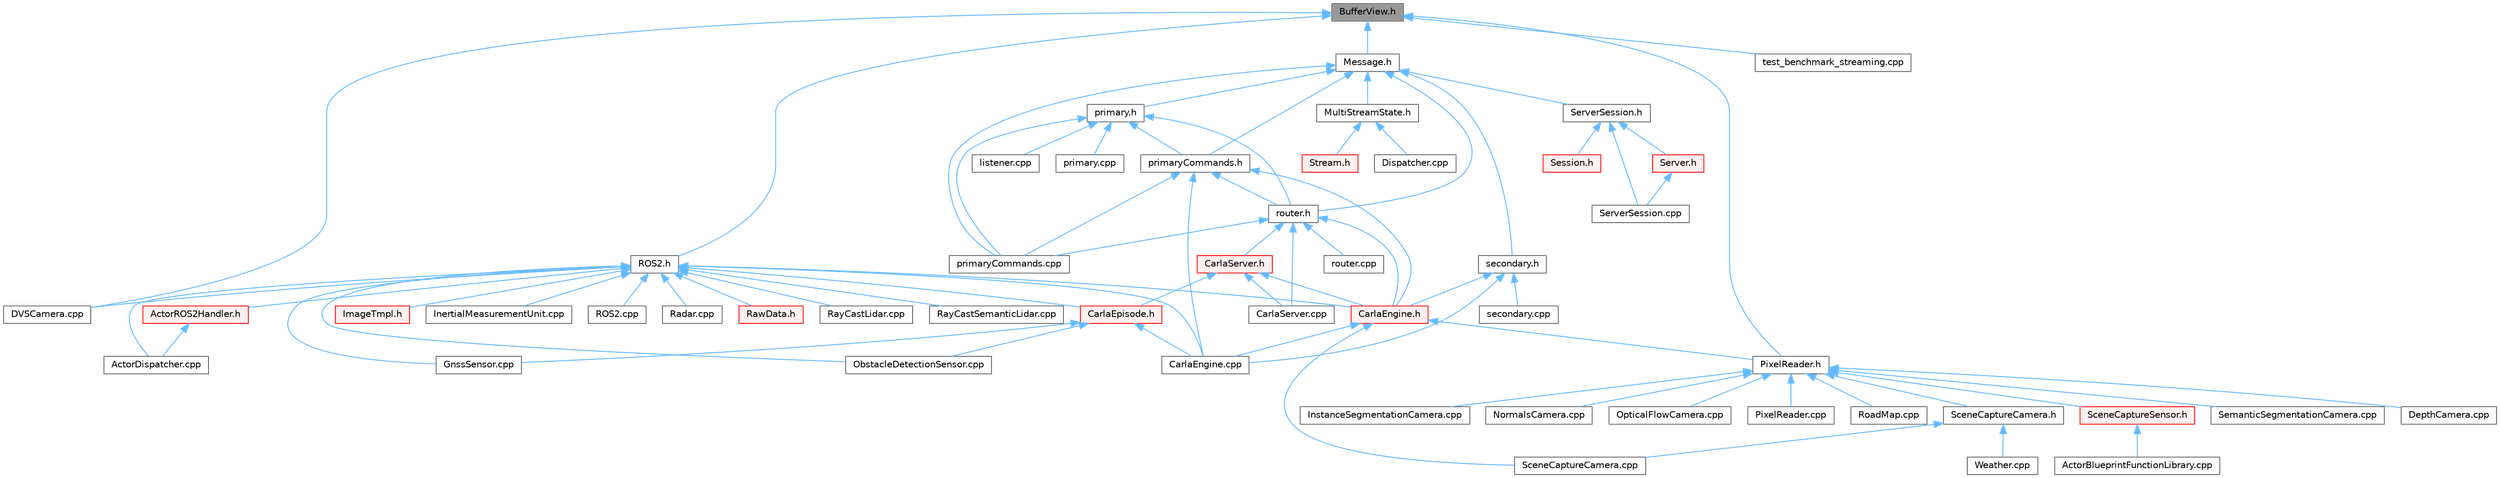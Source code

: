 digraph "BufferView.h"
{
 // INTERACTIVE_SVG=YES
 // LATEX_PDF_SIZE
  bgcolor="transparent";
  edge [fontname=Helvetica,fontsize=10,labelfontname=Helvetica,labelfontsize=10];
  node [fontname=Helvetica,fontsize=10,shape=box,height=0.2,width=0.4];
  Node1 [id="Node000001",label="BufferView.h",height=0.2,width=0.4,color="gray40", fillcolor="grey60", style="filled", fontcolor="black",tooltip=" "];
  Node1 -> Node2 [id="edge1_Node000001_Node000002",dir="back",color="steelblue1",style="solid",tooltip=" "];
  Node2 [id="Node000002",label="DVSCamera.cpp",height=0.2,width=0.4,color="grey40", fillcolor="white", style="filled",URL="$d9/d6e/DVSCamera_8cpp.html",tooltip=" "];
  Node1 -> Node3 [id="edge2_Node000001_Node000003",dir="back",color="steelblue1",style="solid",tooltip=" "];
  Node3 [id="Node000003",label="Message.h",height=0.2,width=0.4,color="grey40", fillcolor="white", style="filled",URL="$d5/dca/Message_8h.html",tooltip=" "];
  Node3 -> Node4 [id="edge3_Node000003_Node000004",dir="back",color="steelblue1",style="solid",tooltip=" "];
  Node4 [id="Node000004",label="MultiStreamState.h",height=0.2,width=0.4,color="grey40", fillcolor="white", style="filled",URL="$df/dc5/MultiStreamState_8h.html",tooltip=" "];
  Node4 -> Node5 [id="edge4_Node000004_Node000005",dir="back",color="steelblue1",style="solid",tooltip=" "];
  Node5 [id="Node000005",label="Dispatcher.cpp",height=0.2,width=0.4,color="grey40", fillcolor="white", style="filled",URL="$db/dd1/Dispatcher_8cpp.html",tooltip=" "];
  Node4 -> Node6 [id="edge5_Node000004_Node000006",dir="back",color="steelblue1",style="solid",tooltip=" "];
  Node6 [id="Node000006",label="Stream.h",height=0.2,width=0.4,color="red", fillcolor="#FFF0F0", style="filled",URL="$de/dd1/Stream_8h.html",tooltip=" "];
  Node3 -> Node130 [id="edge6_Node000003_Node000130",dir="back",color="steelblue1",style="solid",tooltip=" "];
  Node130 [id="Node000130",label="ServerSession.h",height=0.2,width=0.4,color="grey40", fillcolor="white", style="filled",URL="$da/da2/ServerSession_8h.html",tooltip=" "];
  Node130 -> Node131 [id="edge7_Node000130_Node000131",dir="back",color="steelblue1",style="solid",tooltip=" "];
  Node131 [id="Node000131",label="Server.h",height=0.2,width=0.4,color="red", fillcolor="#FFF0F0", style="filled",URL="$d4/d57/streaming_2detail_2tcp_2Server_8h.html",tooltip=" "];
  Node131 -> Node133 [id="edge8_Node000131_Node000133",dir="back",color="steelblue1",style="solid",tooltip=" "];
  Node133 [id="Node000133",label="ServerSession.cpp",height=0.2,width=0.4,color="grey40", fillcolor="white", style="filled",URL="$df/d1e/ServerSession_8cpp.html",tooltip=" "];
  Node130 -> Node133 [id="edge9_Node000130_Node000133",dir="back",color="steelblue1",style="solid",tooltip=" "];
  Node130 -> Node134 [id="edge10_Node000130_Node000134",dir="back",color="steelblue1",style="solid",tooltip=" "];
  Node134 [id="Node000134",label="Session.h",height=0.2,width=0.4,color="red", fillcolor="#FFF0F0", style="filled",URL="$d0/d53/Session_8h.html",tooltip=" "];
  Node3 -> Node137 [id="edge11_Node000003_Node000137",dir="back",color="steelblue1",style="solid",tooltip=" "];
  Node137 [id="Node000137",label="primary.h",height=0.2,width=0.4,color="grey40", fillcolor="white", style="filled",URL="$d8/d15/primary_8h.html",tooltip=" "];
  Node137 -> Node138 [id="edge12_Node000137_Node000138",dir="back",color="steelblue1",style="solid",tooltip=" "];
  Node138 [id="Node000138",label="listener.cpp",height=0.2,width=0.4,color="grey40", fillcolor="white", style="filled",URL="$dd/d8b/listener_8cpp.html",tooltip=" "];
  Node137 -> Node139 [id="edge13_Node000137_Node000139",dir="back",color="steelblue1",style="solid",tooltip=" "];
  Node139 [id="Node000139",label="primary.cpp",height=0.2,width=0.4,color="grey40", fillcolor="white", style="filled",URL="$df/d6a/primary_8cpp.html",tooltip=" "];
  Node137 -> Node140 [id="edge14_Node000137_Node000140",dir="back",color="steelblue1",style="solid",tooltip=" "];
  Node140 [id="Node000140",label="primaryCommands.cpp",height=0.2,width=0.4,color="grey40", fillcolor="white", style="filled",URL="$d6/da8/primaryCommands_8cpp.html",tooltip=" "];
  Node137 -> Node141 [id="edge15_Node000137_Node000141",dir="back",color="steelblue1",style="solid",tooltip=" "];
  Node141 [id="Node000141",label="primaryCommands.h",height=0.2,width=0.4,color="grey40", fillcolor="white", style="filled",URL="$dd/dbf/primaryCommands_8h.html",tooltip=" "];
  Node141 -> Node11 [id="edge16_Node000141_Node000011",dir="back",color="steelblue1",style="solid",tooltip=" "];
  Node11 [id="Node000011",label="CarlaEngine.cpp",height=0.2,width=0.4,color="grey40", fillcolor="white", style="filled",URL="$d6/da1/CarlaEngine_8cpp.html",tooltip=" "];
  Node141 -> Node9 [id="edge17_Node000141_Node000009",dir="back",color="steelblue1",style="solid",tooltip=" "];
  Node9 [id="Node000009",label="CarlaEngine.h",height=0.2,width=0.4,color="red", fillcolor="#FFF0F0", style="filled",URL="$d0/d11/CarlaEngine_8h.html",tooltip=" "];
  Node9 -> Node11 [id="edge18_Node000009_Node000011",dir="back",color="steelblue1",style="solid",tooltip=" "];
  Node9 -> Node50 [id="edge19_Node000009_Node000050",dir="back",color="steelblue1",style="solid",tooltip=" "];
  Node50 [id="Node000050",label="PixelReader.h",height=0.2,width=0.4,color="grey40", fillcolor="white", style="filled",URL="$df/d2e/PixelReader_8h.html",tooltip=" "];
  Node50 -> Node51 [id="edge20_Node000050_Node000051",dir="back",color="steelblue1",style="solid",tooltip=" "];
  Node51 [id="Node000051",label="DepthCamera.cpp",height=0.2,width=0.4,color="grey40", fillcolor="white", style="filled",URL="$d7/d0e/DepthCamera_8cpp.html",tooltip=" "];
  Node50 -> Node52 [id="edge21_Node000050_Node000052",dir="back",color="steelblue1",style="solid",tooltip=" "];
  Node52 [id="Node000052",label="InstanceSegmentationCamera.cpp",height=0.2,width=0.4,color="grey40", fillcolor="white", style="filled",URL="$d6/dcd/InstanceSegmentationCamera_8cpp.html",tooltip=" "];
  Node50 -> Node53 [id="edge22_Node000050_Node000053",dir="back",color="steelblue1",style="solid",tooltip=" "];
  Node53 [id="Node000053",label="NormalsCamera.cpp",height=0.2,width=0.4,color="grey40", fillcolor="white", style="filled",URL="$d6/d81/NormalsCamera_8cpp.html",tooltip=" "];
  Node50 -> Node54 [id="edge23_Node000050_Node000054",dir="back",color="steelblue1",style="solid",tooltip=" "];
  Node54 [id="Node000054",label="OpticalFlowCamera.cpp",height=0.2,width=0.4,color="grey40", fillcolor="white", style="filled",URL="$d0/d58/OpticalFlowCamera_8cpp.html",tooltip=" "];
  Node50 -> Node55 [id="edge24_Node000050_Node000055",dir="back",color="steelblue1",style="solid",tooltip=" "];
  Node55 [id="Node000055",label="PixelReader.cpp",height=0.2,width=0.4,color="grey40", fillcolor="white", style="filled",URL="$dc/db0/PixelReader_8cpp.html",tooltip=" "];
  Node50 -> Node56 [id="edge25_Node000050_Node000056",dir="back",color="steelblue1",style="solid",tooltip=" "];
  Node56 [id="Node000056",label="RoadMap.cpp",height=0.2,width=0.4,color="grey40", fillcolor="white", style="filled",URL="$d2/de5/RoadMap_8cpp.html",tooltip=" "];
  Node50 -> Node57 [id="edge26_Node000050_Node000057",dir="back",color="steelblue1",style="solid",tooltip=" "];
  Node57 [id="Node000057",label="SceneCaptureCamera.h",height=0.2,width=0.4,color="grey40", fillcolor="white", style="filled",URL="$dc/d56/SceneCaptureCamera_8h.html",tooltip=" "];
  Node57 -> Node58 [id="edge27_Node000057_Node000058",dir="back",color="steelblue1",style="solid",tooltip=" "];
  Node58 [id="Node000058",label="SceneCaptureCamera.cpp",height=0.2,width=0.4,color="grey40", fillcolor="white", style="filled",URL="$d1/dec/SceneCaptureCamera_8cpp.html",tooltip=" "];
  Node57 -> Node59 [id="edge28_Node000057_Node000059",dir="back",color="steelblue1",style="solid",tooltip=" "];
  Node59 [id="Node000059",label="Weather.cpp",height=0.2,width=0.4,color="grey40", fillcolor="white", style="filled",URL="$d2/d0f/Weather_8cpp.html",tooltip=" "];
  Node50 -> Node60 [id="edge29_Node000050_Node000060",dir="back",color="steelblue1",style="solid",tooltip=" "];
  Node60 [id="Node000060",label="SceneCaptureSensor.h",height=0.2,width=0.4,color="red", fillcolor="#FFF0F0", style="filled",URL="$d8/d95/SceneCaptureSensor_8h.html",tooltip=" "];
  Node60 -> Node61 [id="edge30_Node000060_Node000061",dir="back",color="steelblue1",style="solid",tooltip=" "];
  Node61 [id="Node000061",label="ActorBlueprintFunctionLibrary.cpp",height=0.2,width=0.4,color="grey40", fillcolor="white", style="filled",URL="$dd/d08/ActorBlueprintFunctionLibrary_8cpp.html",tooltip=" "];
  Node50 -> Node73 [id="edge31_Node000050_Node000073",dir="back",color="steelblue1",style="solid",tooltip=" "];
  Node73 [id="Node000073",label="SemanticSegmentationCamera.cpp",height=0.2,width=0.4,color="grey40", fillcolor="white", style="filled",URL="$d9/d38/SemanticSegmentationCamera_8cpp.html",tooltip=" "];
  Node9 -> Node58 [id="edge32_Node000009_Node000058",dir="back",color="steelblue1",style="solid",tooltip=" "];
  Node141 -> Node140 [id="edge33_Node000141_Node000140",dir="back",color="steelblue1",style="solid",tooltip=" "];
  Node141 -> Node142 [id="edge34_Node000141_Node000142",dir="back",color="steelblue1",style="solid",tooltip=" "];
  Node142 [id="Node000142",label="router.h",height=0.2,width=0.4,color="grey40", fillcolor="white", style="filled",URL="$da/db7/router_8h.html",tooltip=" "];
  Node142 -> Node9 [id="edge35_Node000142_Node000009",dir="back",color="steelblue1",style="solid",tooltip=" "];
  Node142 -> Node23 [id="edge36_Node000142_Node000023",dir="back",color="steelblue1",style="solid",tooltip=" "];
  Node23 [id="Node000023",label="CarlaServer.cpp",height=0.2,width=0.4,color="grey40", fillcolor="white", style="filled",URL="$db/d6c/CarlaServer_8cpp.html",tooltip=" "];
  Node142 -> Node113 [id="edge37_Node000142_Node000113",dir="back",color="steelblue1",style="solid",tooltip=" "];
  Node113 [id="Node000113",label="CarlaServer.h",height=0.2,width=0.4,color="red", fillcolor="#FFF0F0", style="filled",URL="$d0/d35/CarlaServer_8h.html",tooltip=" "];
  Node113 -> Node9 [id="edge38_Node000113_Node000009",dir="back",color="steelblue1",style="solid",tooltip=" "];
  Node113 -> Node107 [id="edge39_Node000113_Node000107",dir="back",color="steelblue1",style="solid",tooltip=" "];
  Node107 [id="Node000107",label="CarlaEpisode.h",height=0.2,width=0.4,color="red", fillcolor="#FFF0F0", style="filled",URL="$de/db8/CarlaEpisode_8h.html",tooltip=" "];
  Node107 -> Node11 [id="edge40_Node000107_Node000011",dir="back",color="steelblue1",style="solid",tooltip=" "];
  Node107 -> Node29 [id="edge41_Node000107_Node000029",dir="back",color="steelblue1",style="solid",tooltip=" "];
  Node29 [id="Node000029",label="GnssSensor.cpp",height=0.2,width=0.4,color="grey40", fillcolor="white", style="filled",URL="$d7/d22/GnssSensor_8cpp.html",tooltip=" "];
  Node107 -> Node47 [id="edge42_Node000107_Node000047",dir="back",color="steelblue1",style="solid",tooltip=" "];
  Node47 [id="Node000047",label="ObstacleDetectionSensor.cpp",height=0.2,width=0.4,color="grey40", fillcolor="white", style="filled",URL="$d2/d70/ObstacleDetectionSensor_8cpp.html",tooltip=" "];
  Node113 -> Node23 [id="edge43_Node000113_Node000023",dir="back",color="steelblue1",style="solid",tooltip=" "];
  Node142 -> Node140 [id="edge44_Node000142_Node000140",dir="back",color="steelblue1",style="solid",tooltip=" "];
  Node142 -> Node143 [id="edge45_Node000142_Node000143",dir="back",color="steelblue1",style="solid",tooltip=" "];
  Node143 [id="Node000143",label="router.cpp",height=0.2,width=0.4,color="grey40", fillcolor="white", style="filled",URL="$d9/da3/router_8cpp.html",tooltip=" "];
  Node137 -> Node142 [id="edge46_Node000137_Node000142",dir="back",color="steelblue1",style="solid",tooltip=" "];
  Node3 -> Node140 [id="edge47_Node000003_Node000140",dir="back",color="steelblue1",style="solid",tooltip=" "];
  Node3 -> Node141 [id="edge48_Node000003_Node000141",dir="back",color="steelblue1",style="solid",tooltip=" "];
  Node3 -> Node142 [id="edge49_Node000003_Node000142",dir="back",color="steelblue1",style="solid",tooltip=" "];
  Node3 -> Node144 [id="edge50_Node000003_Node000144",dir="back",color="steelblue1",style="solid",tooltip=" "];
  Node144 [id="Node000144",label="secondary.h",height=0.2,width=0.4,color="grey40", fillcolor="white", style="filled",URL="$de/df9/secondary_8h.html",tooltip=" "];
  Node144 -> Node11 [id="edge51_Node000144_Node000011",dir="back",color="steelblue1",style="solid",tooltip=" "];
  Node144 -> Node9 [id="edge52_Node000144_Node000009",dir="back",color="steelblue1",style="solid",tooltip=" "];
  Node144 -> Node145 [id="edge53_Node000144_Node000145",dir="back",color="steelblue1",style="solid",tooltip=" "];
  Node145 [id="Node000145",label="secondary.cpp",height=0.2,width=0.4,color="grey40", fillcolor="white", style="filled",URL="$de/d48/secondary_8cpp.html",tooltip=" "];
  Node1 -> Node50 [id="edge54_Node000001_Node000050",dir="back",color="steelblue1",style="solid",tooltip=" "];
  Node1 -> Node146 [id="edge55_Node000001_Node000146",dir="back",color="steelblue1",style="solid",tooltip=" "];
  Node146 [id="Node000146",label="ROS2.h",height=0.2,width=0.4,color="grey40", fillcolor="white", style="filled",URL="$da/db8/ROS2_8h.html",tooltip=" "];
  Node146 -> Node83 [id="edge56_Node000146_Node000083",dir="back",color="steelblue1",style="solid",tooltip=" "];
  Node83 [id="Node000083",label="ActorDispatcher.cpp",height=0.2,width=0.4,color="grey40", fillcolor="white", style="filled",URL="$d0/d6a/ActorDispatcher_8cpp.html",tooltip=" "];
  Node146 -> Node147 [id="edge57_Node000146_Node000147",dir="back",color="steelblue1",style="solid",tooltip=" "];
  Node147 [id="Node000147",label="ActorROS2Handler.h",height=0.2,width=0.4,color="red", fillcolor="#FFF0F0", style="filled",URL="$d0/d62/ActorROS2Handler_8h.html",tooltip=" "];
  Node147 -> Node83 [id="edge58_Node000147_Node000083",dir="back",color="steelblue1",style="solid",tooltip=" "];
  Node146 -> Node11 [id="edge59_Node000146_Node000011",dir="back",color="steelblue1",style="solid",tooltip=" "];
  Node146 -> Node9 [id="edge60_Node000146_Node000009",dir="back",color="steelblue1",style="solid",tooltip=" "];
  Node146 -> Node107 [id="edge61_Node000146_Node000107",dir="back",color="steelblue1",style="solid",tooltip=" "];
  Node146 -> Node2 [id="edge62_Node000146_Node000002",dir="back",color="steelblue1",style="solid",tooltip=" "];
  Node146 -> Node29 [id="edge63_Node000146_Node000029",dir="back",color="steelblue1",style="solid",tooltip=" "];
  Node146 -> Node149 [id="edge64_Node000146_Node000149",dir="back",color="steelblue1",style="solid",tooltip=" "];
  Node149 [id="Node000149",label="ImageTmpl.h",height=0.2,width=0.4,color="red", fillcolor="#FFF0F0", style="filled",URL="$d5/dca/ImageTmpl_8h.html",tooltip=" "];
  Node146 -> Node86 [id="edge65_Node000146_Node000086",dir="back",color="steelblue1",style="solid",tooltip=" "];
  Node86 [id="Node000086",label="InertialMeasurementUnit.cpp",height=0.2,width=0.4,color="grey40", fillcolor="white", style="filled",URL="$d7/d78/InertialMeasurementUnit_8cpp.html",tooltip=" "];
  Node146 -> Node47 [id="edge66_Node000146_Node000047",dir="back",color="steelblue1",style="solid",tooltip=" "];
  Node146 -> Node156 [id="edge67_Node000146_Node000156",dir="back",color="steelblue1",style="solid",tooltip=" "];
  Node156 [id="Node000156",label="ROS2.cpp",height=0.2,width=0.4,color="grey40", fillcolor="white", style="filled",URL="$dd/d14/ROS2_8cpp.html",tooltip=" "];
  Node146 -> Node87 [id="edge68_Node000146_Node000087",dir="back",color="steelblue1",style="solid",tooltip=" "];
  Node87 [id="Node000087",label="Radar.cpp",height=0.2,width=0.4,color="grey40", fillcolor="white", style="filled",URL="$d5/d99/Radar_8cpp.html",tooltip=" "];
  Node146 -> Node160 [id="edge69_Node000146_Node000160",dir="back",color="steelblue1",style="solid",tooltip=" "];
  Node160 [id="Node000160",label="RawData.h",height=0.2,width=0.4,color="red", fillcolor="#FFF0F0", style="filled",URL="$dc/d62/RawData_8h.html",tooltip=" "];
  Node146 -> Node88 [id="edge70_Node000146_Node000088",dir="back",color="steelblue1",style="solid",tooltip=" "];
  Node88 [id="Node000088",label="RayCastLidar.cpp",height=0.2,width=0.4,color="grey40", fillcolor="white", style="filled",URL="$df/dec/RayCastLidar_8cpp.html",tooltip=" "];
  Node146 -> Node90 [id="edge71_Node000146_Node000090",dir="back",color="steelblue1",style="solid",tooltip=" "];
  Node90 [id="Node000090",label="RayCastSemanticLidar.cpp",height=0.2,width=0.4,color="grey40", fillcolor="white", style="filled",URL="$d8/ddc/RayCastSemanticLidar_8cpp.html",tooltip=" "];
  Node1 -> Node128 [id="edge72_Node000001_Node000128",dir="back",color="steelblue1",style="solid",tooltip=" "];
  Node128 [id="Node000128",label="test_benchmark_streaming.cpp",height=0.2,width=0.4,color="grey40", fillcolor="white", style="filled",URL="$db/dc1/test__benchmark__streaming_8cpp.html",tooltip=" "];
}
